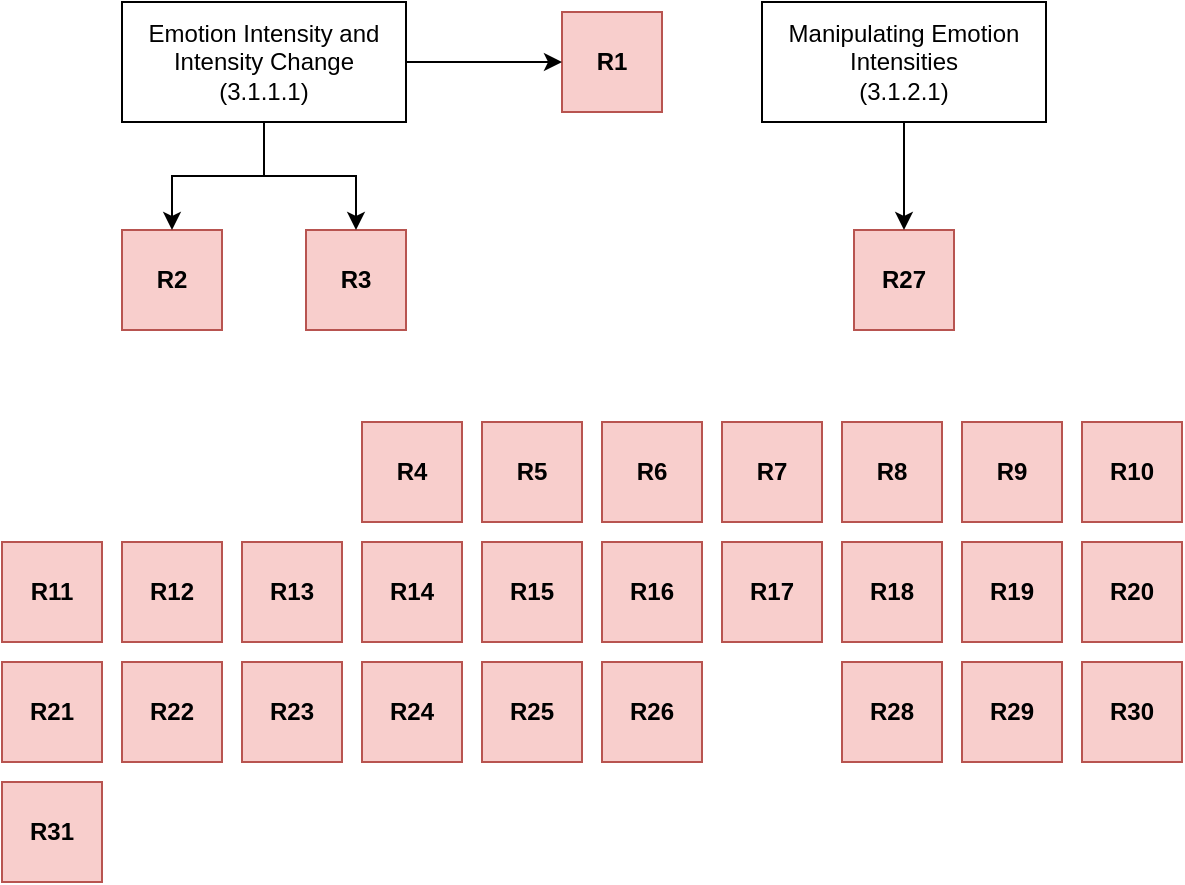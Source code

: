 <mxfile version="21.1.1" type="device">
  <diagram id="Voua08AdZDDQkW3HY6Ca" name="Page-1">
    <mxGraphModel dx="2462" dy="822" grid="1" gridSize="10" guides="1" tooltips="1" connect="1" arrows="1" fold="1" page="1" pageScale="1" pageWidth="850" pageHeight="1100" math="0" shadow="0">
      <root>
        <mxCell id="0" />
        <mxCell id="1" parent="0" />
        <mxCell id="DReJ0ap7wg41NxFlK_kn-4" value="R1" style="rounded=0;whiteSpace=wrap;html=1;fontStyle=1;fillColor=#f8cecc;strokeColor=#b85450;" parent="1" vertex="1">
          <mxGeometry x="-560" y="115" width="50" height="50" as="geometry" />
        </mxCell>
        <mxCell id="DReJ0ap7wg41NxFlK_kn-7" value="R3" style="rounded=0;whiteSpace=wrap;html=1;fontStyle=1;fillColor=#f8cecc;strokeColor=#b85450;" parent="1" vertex="1">
          <mxGeometry x="-688" y="224" width="50" height="50" as="geometry" />
        </mxCell>
        <mxCell id="DReJ0ap7wg41NxFlK_kn-9" value="R2" style="rounded=0;whiteSpace=wrap;html=1;fontStyle=1;fillColor=#f8cecc;strokeColor=#b85450;" parent="1" vertex="1">
          <mxGeometry x="-780" y="224" width="50" height="50" as="geometry" />
        </mxCell>
        <mxCell id="DReJ0ap7wg41NxFlK_kn-11" value="R4" style="rounded=0;whiteSpace=wrap;html=1;fontStyle=1;fillColor=#f8cecc;strokeColor=#b85450;" parent="1" vertex="1">
          <mxGeometry x="-660" y="320" width="50" height="50" as="geometry" />
        </mxCell>
        <mxCell id="DReJ0ap7wg41NxFlK_kn-13" value="R6" style="rounded=0;whiteSpace=wrap;html=1;fontStyle=1;fillColor=#f8cecc;strokeColor=#b85450;" parent="1" vertex="1">
          <mxGeometry x="-540" y="320" width="50" height="50" as="geometry" />
        </mxCell>
        <mxCell id="DReJ0ap7wg41NxFlK_kn-15" value="R5" style="rounded=0;whiteSpace=wrap;html=1;fontStyle=1;fillColor=#f8cecc;strokeColor=#b85450;" parent="1" vertex="1">
          <mxGeometry x="-600" y="320" width="50" height="50" as="geometry" />
        </mxCell>
        <mxCell id="DReJ0ap7wg41NxFlK_kn-17" value="R7" style="rounded=0;whiteSpace=wrap;html=1;fontStyle=1;fillColor=#f8cecc;strokeColor=#b85450;" parent="1" vertex="1">
          <mxGeometry x="-480" y="320" width="50" height="50" as="geometry" />
        </mxCell>
        <mxCell id="DReJ0ap7wg41NxFlK_kn-18" value="R8" style="rounded=0;whiteSpace=wrap;html=1;fontStyle=1;fillColor=#f8cecc;strokeColor=#b85450;" parent="1" vertex="1">
          <mxGeometry x="-420" y="320" width="50" height="50" as="geometry" />
        </mxCell>
        <mxCell id="DReJ0ap7wg41NxFlK_kn-19" value="R9" style="rounded=0;whiteSpace=wrap;html=1;fontStyle=1;fillColor=#f8cecc;strokeColor=#b85450;" parent="1" vertex="1">
          <mxGeometry x="-360" y="320" width="50" height="50" as="geometry" />
        </mxCell>
        <mxCell id="DReJ0ap7wg41NxFlK_kn-20" value="R10" style="rounded=0;whiteSpace=wrap;html=1;fontStyle=1;fillColor=#f8cecc;strokeColor=#b85450;" parent="1" vertex="1">
          <mxGeometry x="-300" y="320" width="50" height="50" as="geometry" />
        </mxCell>
        <mxCell id="DReJ0ap7wg41NxFlK_kn-28" value="R11" style="rounded=0;whiteSpace=wrap;html=1;fontStyle=1;fillColor=#f8cecc;strokeColor=#b85450;" parent="1" vertex="1">
          <mxGeometry x="-840" y="380" width="50" height="50" as="geometry" />
        </mxCell>
        <mxCell id="DReJ0ap7wg41NxFlK_kn-29" value="R12" style="rounded=0;whiteSpace=wrap;html=1;fontStyle=1;fillColor=#f8cecc;strokeColor=#b85450;" parent="1" vertex="1">
          <mxGeometry x="-780" y="380" width="50" height="50" as="geometry" />
        </mxCell>
        <mxCell id="DReJ0ap7wg41NxFlK_kn-30" value="R13" style="rounded=0;whiteSpace=wrap;html=1;fontStyle=1;fillColor=#f8cecc;strokeColor=#b85450;" parent="1" vertex="1">
          <mxGeometry x="-720" y="380" width="50" height="50" as="geometry" />
        </mxCell>
        <mxCell id="DReJ0ap7wg41NxFlK_kn-31" value="R14" style="rounded=0;whiteSpace=wrap;html=1;fontStyle=1;fillColor=#f8cecc;strokeColor=#b85450;" parent="1" vertex="1">
          <mxGeometry x="-660" y="380" width="50" height="50" as="geometry" />
        </mxCell>
        <mxCell id="DReJ0ap7wg41NxFlK_kn-37" value="R15" style="rounded=0;whiteSpace=wrap;html=1;fontStyle=1;fillColor=#f8cecc;strokeColor=#b85450;" parent="1" vertex="1">
          <mxGeometry x="-600" y="380" width="50" height="50" as="geometry" />
        </mxCell>
        <mxCell id="DReJ0ap7wg41NxFlK_kn-38" value="R16" style="rounded=0;whiteSpace=wrap;html=1;fontStyle=1;fillColor=#f8cecc;strokeColor=#b85450;" parent="1" vertex="1">
          <mxGeometry x="-540" y="380" width="50" height="50" as="geometry" />
        </mxCell>
        <mxCell id="DReJ0ap7wg41NxFlK_kn-39" value="R17" style="rounded=0;whiteSpace=wrap;html=1;fontStyle=1;fillColor=#f8cecc;strokeColor=#b85450;" parent="1" vertex="1">
          <mxGeometry x="-480" y="380" width="50" height="50" as="geometry" />
        </mxCell>
        <mxCell id="DReJ0ap7wg41NxFlK_kn-40" value="R18" style="rounded=0;whiteSpace=wrap;html=1;fontStyle=1;fillColor=#f8cecc;strokeColor=#b85450;" parent="1" vertex="1">
          <mxGeometry x="-420" y="380" width="50" height="50" as="geometry" />
        </mxCell>
        <mxCell id="DReJ0ap7wg41NxFlK_kn-41" value="R19" style="rounded=0;whiteSpace=wrap;html=1;fontStyle=1;fillColor=#f8cecc;strokeColor=#b85450;" parent="1" vertex="1">
          <mxGeometry x="-360" y="380" width="50" height="50" as="geometry" />
        </mxCell>
        <mxCell id="DReJ0ap7wg41NxFlK_kn-42" value="R20" style="rounded=0;whiteSpace=wrap;html=1;fontStyle=1;fillColor=#f8cecc;strokeColor=#b85450;" parent="1" vertex="1">
          <mxGeometry x="-300" y="380" width="50" height="50" as="geometry" />
        </mxCell>
        <mxCell id="DReJ0ap7wg41NxFlK_kn-53" value="R21" style="rounded=0;whiteSpace=wrap;html=1;fontStyle=1;fillColor=#f8cecc;strokeColor=#b85450;" parent="1" vertex="1">
          <mxGeometry x="-840" y="440" width="50" height="50" as="geometry" />
        </mxCell>
        <mxCell id="DReJ0ap7wg41NxFlK_kn-56" value="R22" style="rounded=0;whiteSpace=wrap;html=1;fontStyle=1;fillColor=#f8cecc;strokeColor=#b85450;" parent="1" vertex="1">
          <mxGeometry x="-780" y="440" width="50" height="50" as="geometry" />
        </mxCell>
        <mxCell id="DReJ0ap7wg41NxFlK_kn-57" value="R23" style="rounded=0;whiteSpace=wrap;html=1;fontStyle=1;fillColor=#f8cecc;strokeColor=#b85450;" parent="1" vertex="1">
          <mxGeometry x="-720" y="440" width="50" height="50" as="geometry" />
        </mxCell>
        <mxCell id="DReJ0ap7wg41NxFlK_kn-58" value="R24" style="rounded=0;whiteSpace=wrap;html=1;fontStyle=1;fillColor=#f8cecc;strokeColor=#b85450;" parent="1" vertex="1">
          <mxGeometry x="-660" y="440" width="50" height="50" as="geometry" />
        </mxCell>
        <mxCell id="DReJ0ap7wg41NxFlK_kn-59" value="R25" style="rounded=0;whiteSpace=wrap;html=1;fontStyle=1;fillColor=#f8cecc;strokeColor=#b85450;" parent="1" vertex="1">
          <mxGeometry x="-600" y="440" width="50" height="50" as="geometry" />
        </mxCell>
        <mxCell id="DReJ0ap7wg41NxFlK_kn-60" value="R26" style="rounded=0;whiteSpace=wrap;html=1;fontStyle=1;fillColor=#f8cecc;strokeColor=#b85450;" parent="1" vertex="1">
          <mxGeometry x="-540" y="440" width="50" height="50" as="geometry" />
        </mxCell>
        <mxCell id="DReJ0ap7wg41NxFlK_kn-61" value="R27" style="rounded=0;whiteSpace=wrap;html=1;fontStyle=1;fillColor=#f8cecc;strokeColor=#b85450;" parent="1" vertex="1">
          <mxGeometry x="-414" y="224" width="50" height="50" as="geometry" />
        </mxCell>
        <mxCell id="DReJ0ap7wg41NxFlK_kn-62" value="R28" style="rounded=0;whiteSpace=wrap;html=1;fontStyle=1;fillColor=#f8cecc;strokeColor=#b85450;" parent="1" vertex="1">
          <mxGeometry x="-420" y="440" width="50" height="50" as="geometry" />
        </mxCell>
        <mxCell id="DReJ0ap7wg41NxFlK_kn-63" value="R29" style="rounded=0;whiteSpace=wrap;html=1;fontStyle=1;fillColor=#f8cecc;strokeColor=#b85450;" parent="1" vertex="1">
          <mxGeometry x="-360" y="440" width="50" height="50" as="geometry" />
        </mxCell>
        <mxCell id="DReJ0ap7wg41NxFlK_kn-64" value="R30" style="rounded=0;whiteSpace=wrap;html=1;fontStyle=1;fillColor=#f8cecc;strokeColor=#b85450;" parent="1" vertex="1">
          <mxGeometry x="-300" y="440" width="50" height="50" as="geometry" />
        </mxCell>
        <mxCell id="LMuWAAleQIwrYkfR8JK3-19" value="R31" style="rounded=0;whiteSpace=wrap;html=1;fontStyle=1;fillColor=#f8cecc;strokeColor=#b85450;" parent="1" vertex="1">
          <mxGeometry x="-840" y="500" width="50" height="50" as="geometry" />
        </mxCell>
        <mxCell id="jAR4LRuD9jgdnwQJBeDO-2" style="edgeStyle=orthogonalEdgeStyle;rounded=0;orthogonalLoop=1;jettySize=auto;html=1;exitX=1;exitY=0.5;exitDx=0;exitDy=0;entryX=0;entryY=0.5;entryDx=0;entryDy=0;" edge="1" parent="1" source="jAR4LRuD9jgdnwQJBeDO-1" target="DReJ0ap7wg41NxFlK_kn-4">
          <mxGeometry relative="1" as="geometry" />
        </mxCell>
        <mxCell id="jAR4LRuD9jgdnwQJBeDO-3" style="edgeStyle=orthogonalEdgeStyle;rounded=0;orthogonalLoop=1;jettySize=auto;html=1;exitX=0.5;exitY=1;exitDx=0;exitDy=0;entryX=0.5;entryY=0;entryDx=0;entryDy=0;" edge="1" parent="1" source="jAR4LRuD9jgdnwQJBeDO-1" target="DReJ0ap7wg41NxFlK_kn-9">
          <mxGeometry relative="1" as="geometry" />
        </mxCell>
        <mxCell id="jAR4LRuD9jgdnwQJBeDO-4" style="edgeStyle=orthogonalEdgeStyle;rounded=0;orthogonalLoop=1;jettySize=auto;html=1;exitX=0.5;exitY=1;exitDx=0;exitDy=0;entryX=0.5;entryY=0;entryDx=0;entryDy=0;" edge="1" parent="1" source="jAR4LRuD9jgdnwQJBeDO-1" target="DReJ0ap7wg41NxFlK_kn-7">
          <mxGeometry relative="1" as="geometry" />
        </mxCell>
        <mxCell id="jAR4LRuD9jgdnwQJBeDO-1" value="&lt;div&gt;Emotion Intensity and Intensity Change&lt;/div&gt;&lt;div&gt;(3.1.1.1)&lt;br&gt;&lt;/div&gt;" style="rounded=0;whiteSpace=wrap;html=1;" vertex="1" parent="1">
          <mxGeometry x="-780" y="110" width="142" height="60" as="geometry" />
        </mxCell>
        <mxCell id="jAR4LRuD9jgdnwQJBeDO-6" style="edgeStyle=orthogonalEdgeStyle;rounded=0;orthogonalLoop=1;jettySize=auto;html=1;exitX=0.5;exitY=1;exitDx=0;exitDy=0;entryX=0.5;entryY=0;entryDx=0;entryDy=0;" edge="1" parent="1" source="jAR4LRuD9jgdnwQJBeDO-5" target="DReJ0ap7wg41NxFlK_kn-61">
          <mxGeometry relative="1" as="geometry" />
        </mxCell>
        <mxCell id="jAR4LRuD9jgdnwQJBeDO-5" value="&lt;div&gt;Manipulating Emotion Intensities &lt;br&gt;&lt;/div&gt;&lt;div&gt;(3.1.2.1)&lt;br&gt;&lt;/div&gt;" style="rounded=0;whiteSpace=wrap;html=1;" vertex="1" parent="1">
          <mxGeometry x="-460" y="110" width="142" height="60" as="geometry" />
        </mxCell>
      </root>
    </mxGraphModel>
  </diagram>
</mxfile>
